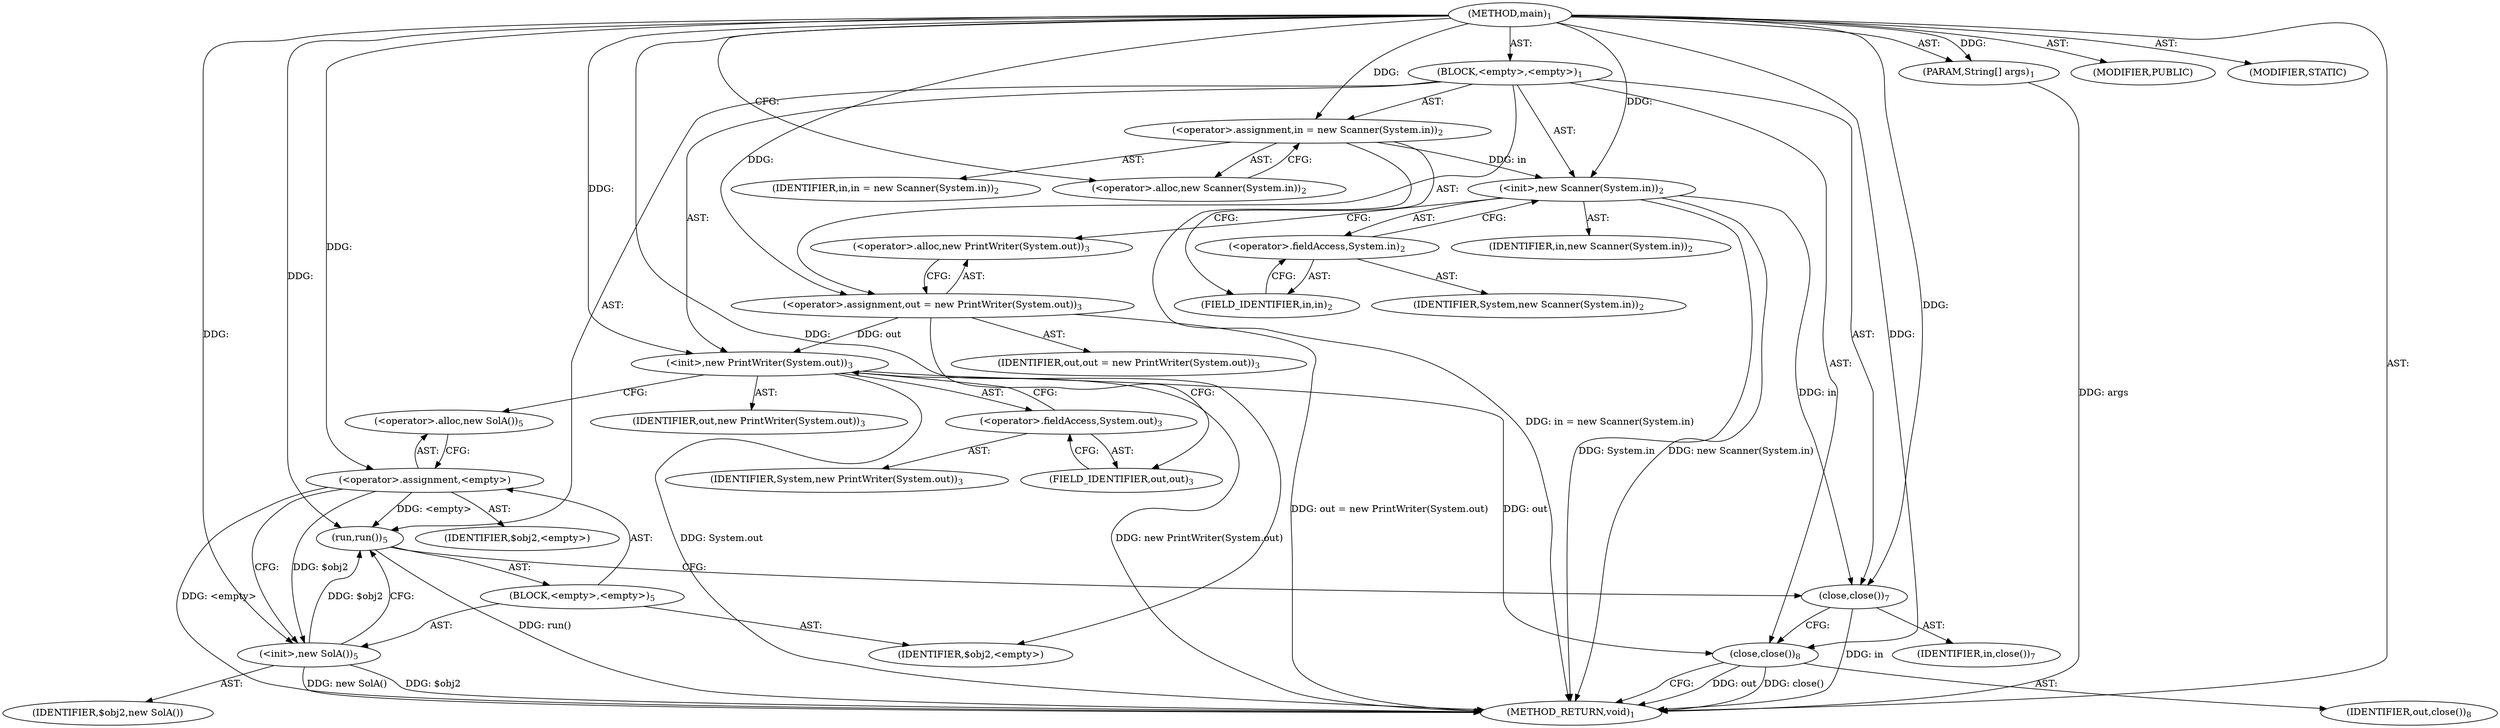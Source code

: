 digraph "main" {  
"17" [label = <(METHOD,main)<SUB>1</SUB>> ]
"18" [label = <(PARAM,String[] args)<SUB>1</SUB>> ]
"19" [label = <(BLOCK,&lt;empty&gt;,&lt;empty&gt;)<SUB>1</SUB>> ]
"20" [label = <(&lt;operator&gt;.assignment,in = new Scanner(System.in))<SUB>2</SUB>> ]
"21" [label = <(IDENTIFIER,in,in = new Scanner(System.in))<SUB>2</SUB>> ]
"22" [label = <(&lt;operator&gt;.alloc,new Scanner(System.in))<SUB>2</SUB>> ]
"23" [label = <(&lt;init&gt;,new Scanner(System.in))<SUB>2</SUB>> ]
"24" [label = <(IDENTIFIER,in,new Scanner(System.in))<SUB>2</SUB>> ]
"25" [label = <(&lt;operator&gt;.fieldAccess,System.in)<SUB>2</SUB>> ]
"26" [label = <(IDENTIFIER,System,new Scanner(System.in))<SUB>2</SUB>> ]
"27" [label = <(FIELD_IDENTIFIER,in,in)<SUB>2</SUB>> ]
"28" [label = <(&lt;operator&gt;.assignment,out = new PrintWriter(System.out))<SUB>3</SUB>> ]
"29" [label = <(IDENTIFIER,out,out = new PrintWriter(System.out))<SUB>3</SUB>> ]
"30" [label = <(&lt;operator&gt;.alloc,new PrintWriter(System.out))<SUB>3</SUB>> ]
"31" [label = <(&lt;init&gt;,new PrintWriter(System.out))<SUB>3</SUB>> ]
"32" [label = <(IDENTIFIER,out,new PrintWriter(System.out))<SUB>3</SUB>> ]
"33" [label = <(&lt;operator&gt;.fieldAccess,System.out)<SUB>3</SUB>> ]
"34" [label = <(IDENTIFIER,System,new PrintWriter(System.out))<SUB>3</SUB>> ]
"35" [label = <(FIELD_IDENTIFIER,out,out)<SUB>3</SUB>> ]
"36" [label = <(run,run())<SUB>5</SUB>> ]
"37" [label = <(BLOCK,&lt;empty&gt;,&lt;empty&gt;)<SUB>5</SUB>> ]
"38" [label = <(&lt;operator&gt;.assignment,&lt;empty&gt;)> ]
"39" [label = <(IDENTIFIER,$obj2,&lt;empty&gt;)> ]
"40" [label = <(&lt;operator&gt;.alloc,new SolA())<SUB>5</SUB>> ]
"41" [label = <(&lt;init&gt;,new SolA())<SUB>5</SUB>> ]
"42" [label = <(IDENTIFIER,$obj2,new SolA())> ]
"43" [label = <(IDENTIFIER,$obj2,&lt;empty&gt;)> ]
"44" [label = <(close,close())<SUB>7</SUB>> ]
"45" [label = <(IDENTIFIER,in,close())<SUB>7</SUB>> ]
"46" [label = <(close,close())<SUB>8</SUB>> ]
"47" [label = <(IDENTIFIER,out,close())<SUB>8</SUB>> ]
"48" [label = <(MODIFIER,PUBLIC)> ]
"49" [label = <(MODIFIER,STATIC)> ]
"50" [label = <(METHOD_RETURN,void)<SUB>1</SUB>> ]
  "17" -> "18"  [ label = "AST: "] 
  "17" -> "19"  [ label = "AST: "] 
  "17" -> "48"  [ label = "AST: "] 
  "17" -> "49"  [ label = "AST: "] 
  "17" -> "50"  [ label = "AST: "] 
  "19" -> "20"  [ label = "AST: "] 
  "19" -> "23"  [ label = "AST: "] 
  "19" -> "28"  [ label = "AST: "] 
  "19" -> "31"  [ label = "AST: "] 
  "19" -> "36"  [ label = "AST: "] 
  "19" -> "44"  [ label = "AST: "] 
  "19" -> "46"  [ label = "AST: "] 
  "20" -> "21"  [ label = "AST: "] 
  "20" -> "22"  [ label = "AST: "] 
  "23" -> "24"  [ label = "AST: "] 
  "23" -> "25"  [ label = "AST: "] 
  "25" -> "26"  [ label = "AST: "] 
  "25" -> "27"  [ label = "AST: "] 
  "28" -> "29"  [ label = "AST: "] 
  "28" -> "30"  [ label = "AST: "] 
  "31" -> "32"  [ label = "AST: "] 
  "31" -> "33"  [ label = "AST: "] 
  "33" -> "34"  [ label = "AST: "] 
  "33" -> "35"  [ label = "AST: "] 
  "36" -> "37"  [ label = "AST: "] 
  "37" -> "38"  [ label = "AST: "] 
  "37" -> "41"  [ label = "AST: "] 
  "37" -> "43"  [ label = "AST: "] 
  "38" -> "39"  [ label = "AST: "] 
  "38" -> "40"  [ label = "AST: "] 
  "41" -> "42"  [ label = "AST: "] 
  "44" -> "45"  [ label = "AST: "] 
  "46" -> "47"  [ label = "AST: "] 
  "20" -> "27"  [ label = "CFG: "] 
  "23" -> "30"  [ label = "CFG: "] 
  "28" -> "35"  [ label = "CFG: "] 
  "31" -> "40"  [ label = "CFG: "] 
  "36" -> "44"  [ label = "CFG: "] 
  "44" -> "46"  [ label = "CFG: "] 
  "46" -> "50"  [ label = "CFG: "] 
  "22" -> "20"  [ label = "CFG: "] 
  "25" -> "23"  [ label = "CFG: "] 
  "30" -> "28"  [ label = "CFG: "] 
  "33" -> "31"  [ label = "CFG: "] 
  "27" -> "25"  [ label = "CFG: "] 
  "35" -> "33"  [ label = "CFG: "] 
  "38" -> "41"  [ label = "CFG: "] 
  "41" -> "36"  [ label = "CFG: "] 
  "40" -> "38"  [ label = "CFG: "] 
  "17" -> "22"  [ label = "CFG: "] 
  "18" -> "50"  [ label = "DDG: args"] 
  "20" -> "50"  [ label = "DDG: in = new Scanner(System.in)"] 
  "23" -> "50"  [ label = "DDG: System.in"] 
  "23" -> "50"  [ label = "DDG: new Scanner(System.in)"] 
  "28" -> "50"  [ label = "DDG: out = new PrintWriter(System.out)"] 
  "31" -> "50"  [ label = "DDG: System.out"] 
  "31" -> "50"  [ label = "DDG: new PrintWriter(System.out)"] 
  "38" -> "50"  [ label = "DDG: &lt;empty&gt;"] 
  "41" -> "50"  [ label = "DDG: $obj2"] 
  "41" -> "50"  [ label = "DDG: new SolA()"] 
  "36" -> "50"  [ label = "DDG: run()"] 
  "44" -> "50"  [ label = "DDG: in"] 
  "46" -> "50"  [ label = "DDG: out"] 
  "46" -> "50"  [ label = "DDG: close()"] 
  "17" -> "18"  [ label = "DDG: "] 
  "17" -> "20"  [ label = "DDG: "] 
  "17" -> "28"  [ label = "DDG: "] 
  "20" -> "23"  [ label = "DDG: in"] 
  "17" -> "23"  [ label = "DDG: "] 
  "28" -> "31"  [ label = "DDG: out"] 
  "17" -> "31"  [ label = "DDG: "] 
  "38" -> "36"  [ label = "DDG: &lt;empty&gt;"] 
  "41" -> "36"  [ label = "DDG: $obj2"] 
  "17" -> "36"  [ label = "DDG: "] 
  "23" -> "44"  [ label = "DDG: in"] 
  "17" -> "44"  [ label = "DDG: "] 
  "31" -> "46"  [ label = "DDG: out"] 
  "17" -> "46"  [ label = "DDG: "] 
  "17" -> "38"  [ label = "DDG: "] 
  "17" -> "43"  [ label = "DDG: "] 
  "38" -> "41"  [ label = "DDG: $obj2"] 
  "17" -> "41"  [ label = "DDG: "] 
}

